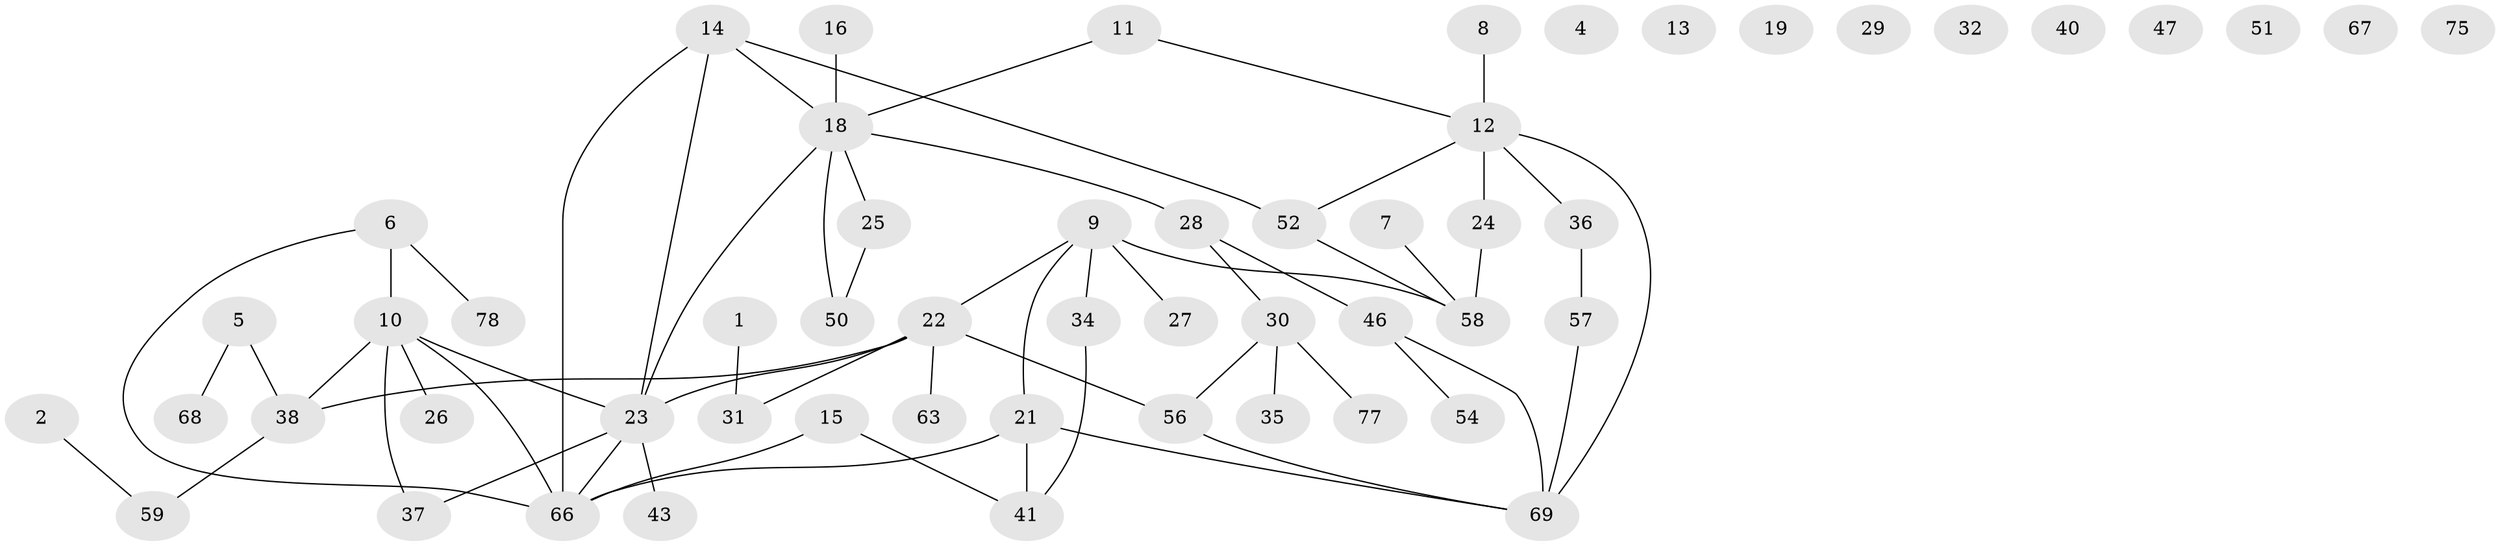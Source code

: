 // Generated by graph-tools (version 1.1) at 2025/23/03/03/25 07:23:25]
// undirected, 55 vertices, 62 edges
graph export_dot {
graph [start="1"]
  node [color=gray90,style=filled];
  1 [super="+17"];
  2 [super="+3"];
  4;
  5;
  6 [super="+79"];
  7;
  8;
  9 [super="+76"];
  10 [super="+20"];
  11 [super="+39"];
  12 [super="+64"];
  13;
  14 [super="+60"];
  15 [super="+65"];
  16;
  18 [super="+33"];
  19;
  21 [super="+70"];
  22 [super="+48"];
  23 [super="+81"];
  24 [super="+45"];
  25 [super="+44"];
  26 [super="+42"];
  27;
  28 [super="+53"];
  29;
  30 [super="+71"];
  31;
  32;
  34 [super="+62"];
  35;
  36;
  37;
  38 [super="+55"];
  40;
  41;
  43 [super="+49"];
  46;
  47;
  50;
  51;
  52 [super="+72"];
  54;
  56;
  57 [super="+74"];
  58 [super="+61"];
  59;
  63;
  66 [super="+73"];
  67;
  68;
  69 [super="+80"];
  75;
  77;
  78;
  1 -- 31;
  2 -- 59;
  5 -- 68;
  5 -- 38;
  6 -- 66;
  6 -- 78;
  6 -- 10;
  7 -- 58;
  8 -- 12;
  9 -- 27;
  9 -- 34;
  9 -- 58 [weight=2];
  9 -- 21;
  9 -- 22;
  10 -- 37;
  10 -- 38;
  10 -- 26 [weight=2];
  10 -- 23;
  10 -- 66;
  11 -- 12;
  11 -- 18;
  12 -- 69;
  12 -- 24;
  12 -- 36;
  12 -- 52;
  14 -- 52;
  14 -- 23;
  14 -- 18;
  14 -- 66;
  15 -- 41;
  15 -- 66;
  16 -- 18;
  18 -- 23;
  18 -- 28;
  18 -- 50;
  18 -- 25;
  21 -- 41;
  21 -- 69;
  21 -- 66;
  22 -- 38;
  22 -- 56;
  22 -- 63;
  22 -- 31;
  22 -- 23;
  23 -- 37;
  23 -- 66;
  23 -- 43;
  24 -- 58;
  25 -- 50;
  28 -- 30;
  28 -- 46;
  30 -- 56;
  30 -- 35;
  30 -- 77;
  34 -- 41;
  36 -- 57;
  38 -- 59;
  46 -- 54;
  46 -- 69;
  52 -- 58;
  56 -- 69;
  57 -- 69;
}
